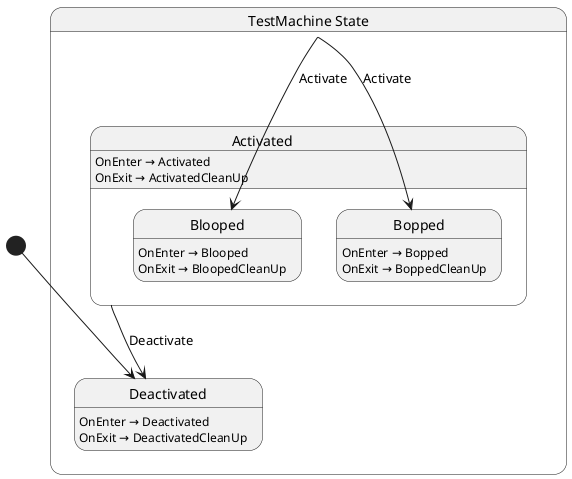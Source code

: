 @startuml TestMachine
state "TestMachine State" as Chickensoft_LogicBlocks_Tests_Fixtures_TestMachine_State {
  state "Activated" as Chickensoft_LogicBlocks_Tests_Fixtures_TestMachine_State_Activated {
    state "Blooped" as Chickensoft_LogicBlocks_Tests_Fixtures_TestMachine_State_Activated_Blooped
    state "Bopped" as Chickensoft_LogicBlocks_Tests_Fixtures_TestMachine_State_Activated_Bopped
  }
  state "Deactivated" as Chickensoft_LogicBlocks_Tests_Fixtures_TestMachine_State_Deactivated
}

Chickensoft_LogicBlocks_Tests_Fixtures_TestMachine_State --> Chickensoft_LogicBlocks_Tests_Fixtures_TestMachine_State_Activated_Blooped : Activate
Chickensoft_LogicBlocks_Tests_Fixtures_TestMachine_State --> Chickensoft_LogicBlocks_Tests_Fixtures_TestMachine_State_Activated_Bopped : Activate
Chickensoft_LogicBlocks_Tests_Fixtures_TestMachine_State_Activated --> Chickensoft_LogicBlocks_Tests_Fixtures_TestMachine_State_Deactivated : Deactivate

Chickensoft_LogicBlocks_Tests_Fixtures_TestMachine_State_Activated : OnEnter → Activated
Chickensoft_LogicBlocks_Tests_Fixtures_TestMachine_State_Activated : OnExit → ActivatedCleanUp
Chickensoft_LogicBlocks_Tests_Fixtures_TestMachine_State_Activated_Blooped : OnEnter → Blooped
Chickensoft_LogicBlocks_Tests_Fixtures_TestMachine_State_Activated_Blooped : OnExit → BloopedCleanUp
Chickensoft_LogicBlocks_Tests_Fixtures_TestMachine_State_Activated_Bopped : OnEnter → Bopped
Chickensoft_LogicBlocks_Tests_Fixtures_TestMachine_State_Activated_Bopped : OnExit → BoppedCleanUp
Chickensoft_LogicBlocks_Tests_Fixtures_TestMachine_State_Deactivated : OnEnter → Deactivated
Chickensoft_LogicBlocks_Tests_Fixtures_TestMachine_State_Deactivated : OnExit → DeactivatedCleanUp

[*] --> Chickensoft_LogicBlocks_Tests_Fixtures_TestMachine_State_Deactivated
@enduml